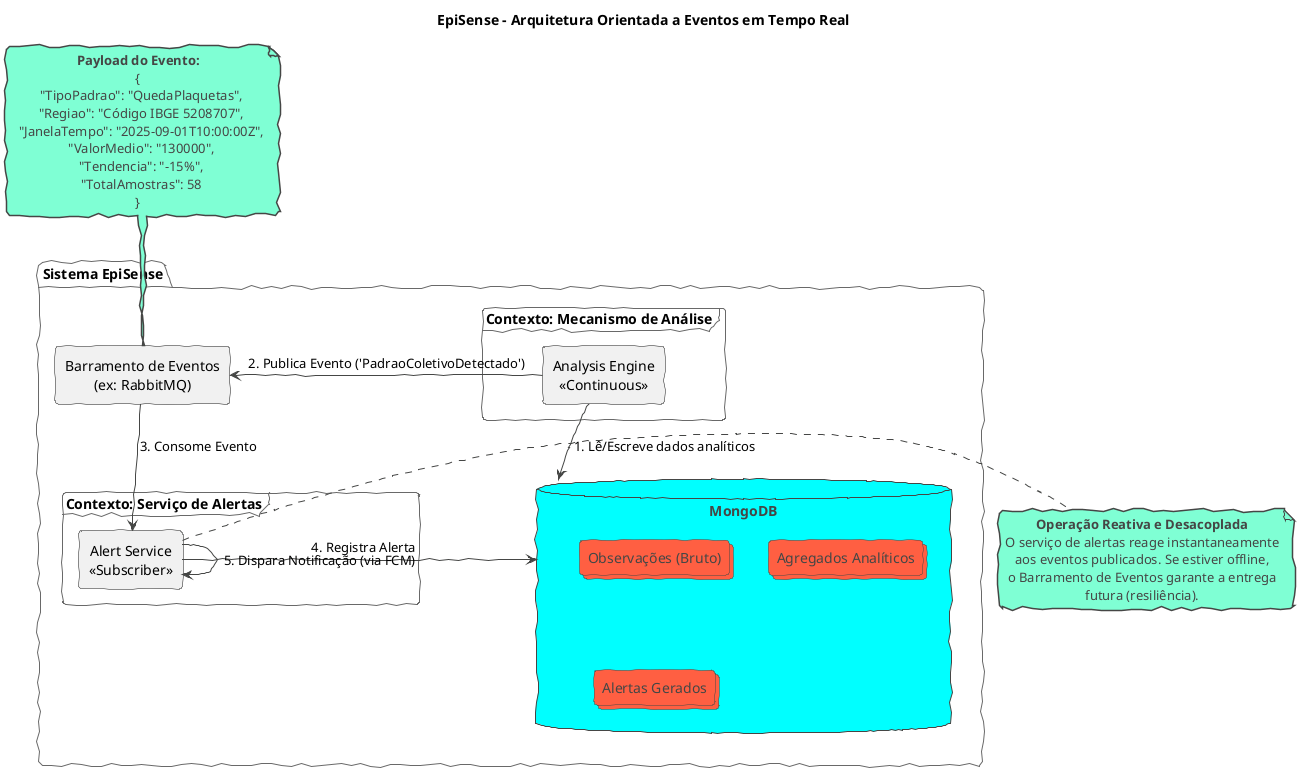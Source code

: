 @startuml real-time-event-driven
!theme vibrant
skinparam handwritten true
skinparam backgroundColor White
skinparam componentStyle rectangle
skinparam defaultTextAlignment center
skinparam shadowing false

title EpiSense - Arquitetura Orientada a Eventos em Tempo Real

package "Sistema EpiSense" {
    database "MongoDB" as Mongo {
        collections "Observações (Bruto)"
        collections "Agregados Analíticos"
        collections "Alertas Gerados"
    }

    component "Barramento de Eventos\n(ex: RabbitMQ)" as EventBus

    frame "Contexto: Mecanismo de Análise" {
        component "Analysis Engine\n<<Continuous>>" as Engine
    }

    frame "Contexto: Serviço de Alertas" {
        component "Alert Service\n<<Subscriber>>" as Alerter
    }
}

' Fluxo de Análise
Engine -> Mongo : 1. Lê/Escreve dados analíticos
Engine -> EventBus : 2. Publica Evento ('PadraoColetivoDetectado')

' Fluxo de Alerta
EventBus --> Alerter : 3. Consome Evento
Alerter -> Mongo : 4. Registra Alerta
Alerter -> Alerter : 5. Dispara Notificação (via FCM)


note top of EventBus
    **Payload do Evento:**
    {
      "TipoPadrao": "QuedaPlaquetas",
      "Regiao": "Código IBGE 5208707",
      "JanelaTempo": "2025-09-01T10:00:00Z",
      "ValorMedio": "130000",
      "Tendencia": "-15%",
      "TotalAmostras": 58
    }
end note

note right of Alerter
    **Operação Reativa e Desacoplada**
    O serviço de alertas reage instantaneamente
    aos eventos publicados. Se estiver offline,
    o Barramento de Eventos garante a entrega
    futura (resiliência).
end note

@enduml